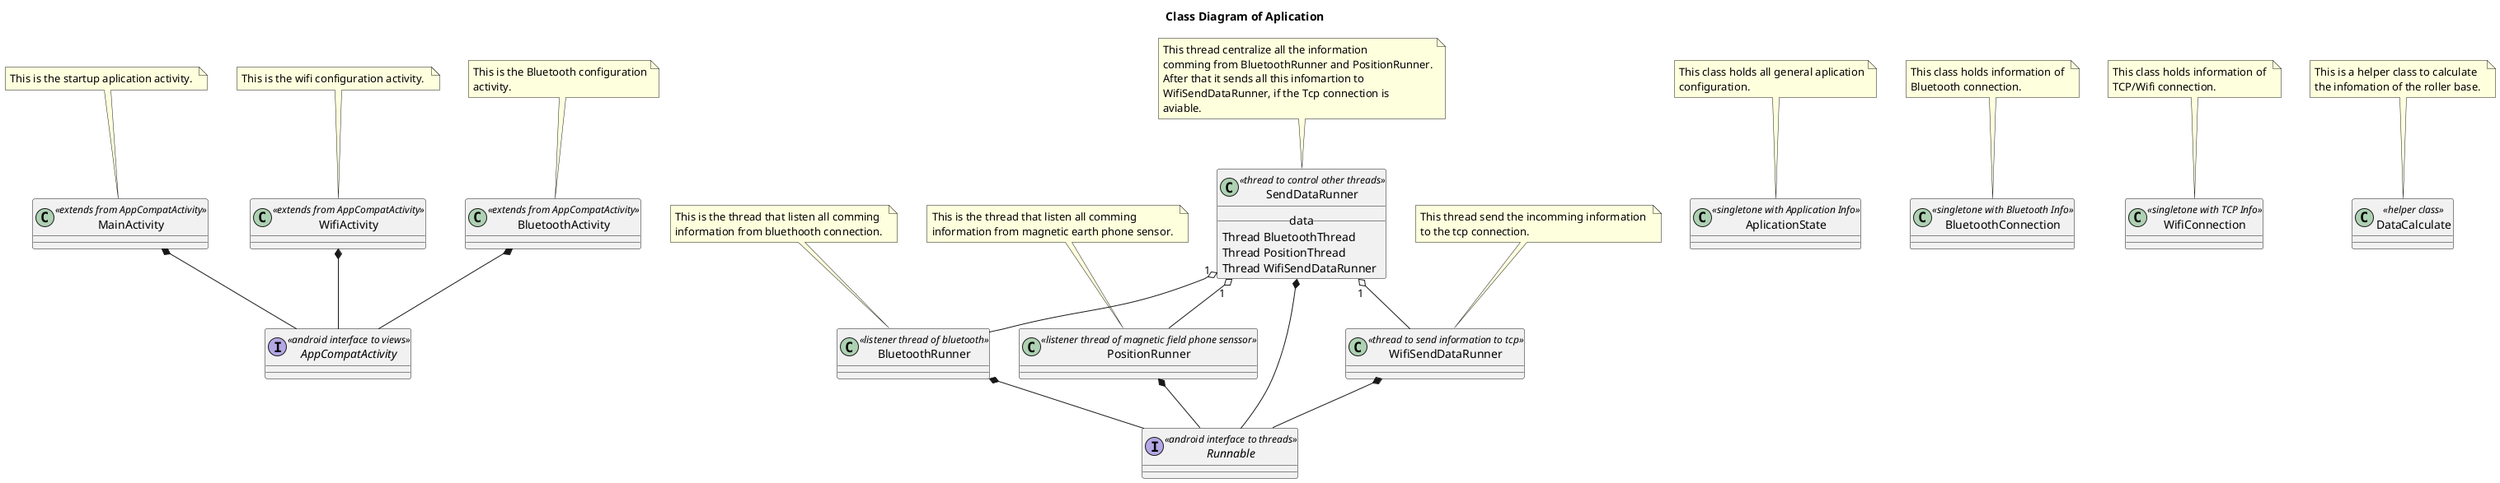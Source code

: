 @startuml
title Class Diagram of Aplication
interface AppCompatActivity  << android interface to views >>
interface Runnable  << android interface to threads >>
class MainActivity << extends from AppCompatActivity >>
note top of MainActivity
    This is the startup aplication activity. 
end note
class WifiActivity << extends from AppCompatActivity >>
note top of WifiActivity
    This is the wifi configuration activity. 
end note
class BluetoothActivity << extends from AppCompatActivity >>
note top of BluetoothActivity
    This is the Bluetooth configuration
    activity. 
end note
class AplicationState << singletone with Application Info >>
note top of AplicationState
    This class holds all general aplication
    configuration. 
end note
class BluetoothConnection << singletone with Bluetooth Info >>
note top of BluetoothConnection
    This class holds information of 
    Bluetooth connection. 
end note
class WifiConnection << singletone with TCP Info >>
note top of WifiConnection
    This class holds information of 
    TCP/Wifi connection. 
end note
class DataCalculate << helper class >>
note top of DataCalculate
    This is a helper class to calculate
    the infomation of the roller base. 
end note
class BluetoothRunner << listener thread of bluetooth >>
note top of BluetoothRunner
    This is the thread that listen all comming
    information from bluethooth connection. 
end note
class PositionRunner << listener thread of magnetic field phone senssor >>
note top of PositionRunner
    This is the thread that listen all comming
    information from magnetic earth phone sensor. 
end note
class SendDataRunner << thread to control other threads >>
{
     __  data __
    Thread BluetoothThread
    Thread PositionThread
    Thread WifiSendDataRunner
}
note top of SendDataRunner
    This thread centralize all the information 
    comming from BluetoothRunner and PositionRunner.
    After that it sends all this infomartion to 
    WifiSendDataRunner, if the Tcp connection is 
    aviable.
end note
class WifiSendDataRunner << thread to send information to tcp >>
note top of WifiSendDataRunner
    This thread send the incomming information 
    to the tcp connection. 
end note

MainActivity *-- AppCompatActivity
WifiActivity *-- AppCompatActivity
BluetoothActivity *-- AppCompatActivity
BluetoothRunner *-- Runnable
PositionRunner *-- Runnable
SendDataRunner *-- Runnable
WifiSendDataRunner *-- Runnable

SendDataRunner "1" o-- BluetoothRunner
SendDataRunner "1" o-- PositionRunner
SendDataRunner "1" o-- WifiSendDataRunner
@enduml